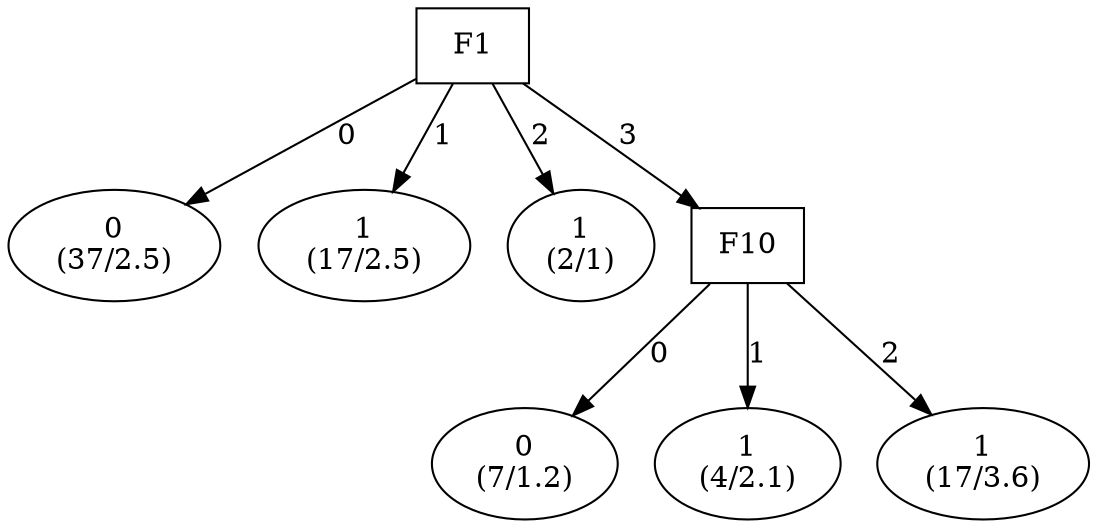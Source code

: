 digraph YaDT {
n0 [ shape=box, label="F1\n"]
n0 -> n1 [label="0"]
n1 [ shape=ellipse, label="0\n(37/2.5)"]
n0 -> n2 [label="1"]
n2 [ shape=ellipse, label="1\n(17/2.5)"]
n0 -> n3 [label="2"]
n3 [ shape=ellipse, label="1\n(2/1)"]
n0 -> n4 [label="3"]
n4 [ shape=box, label="F10\n"]
n4 -> n5 [label="0"]
n5 [ shape=ellipse, label="0\n(7/1.2)"]
n4 -> n6 [label="1"]
n6 [ shape=ellipse, label="1\n(4/2.1)"]
n4 -> n7 [label="2"]
n7 [ shape=ellipse, label="1\n(17/3.6)"]
}
